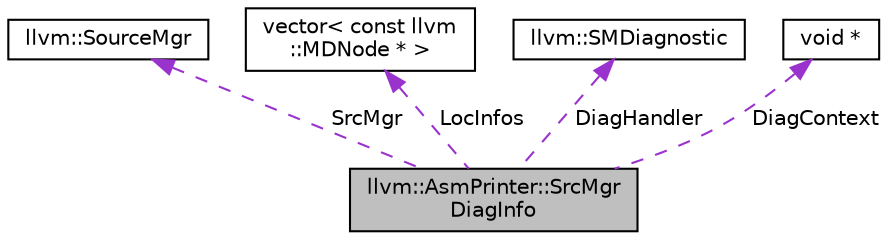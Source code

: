 digraph "llvm::AsmPrinter::SrcMgrDiagInfo"
{
 // LATEX_PDF_SIZE
  bgcolor="transparent";
  edge [fontname="Helvetica",fontsize="10",labelfontname="Helvetica",labelfontsize="10"];
  node [fontname="Helvetica",fontsize="10",shape="box"];
  Node1 [label="llvm::AsmPrinter::SrcMgr\lDiagInfo",height=0.2,width=0.4,color="black", fillcolor="grey75", style="filled", fontcolor="black",tooltip=" "];
  Node2 -> Node1 [dir="back",color="darkorchid3",fontsize="10",style="dashed",label=" SrcMgr" ,fontname="Helvetica"];
  Node2 [label="llvm::SourceMgr",height=0.2,width=0.4,color="black",URL="$classllvm_1_1SourceMgr.html",tooltip="This owns the files read by a parser, handles include stacks, and handles diagnostic wrangling."];
  Node3 -> Node1 [dir="back",color="darkorchid3",fontsize="10",style="dashed",label=" LocInfos" ,fontname="Helvetica"];
  Node3 [label="vector\< const llvm\l::MDNode * \>",height=0.2,width=0.4,color="black",tooltip=" "];
  Node4 -> Node1 [dir="back",color="darkorchid3",fontsize="10",style="dashed",label=" DiagHandler" ,fontname="Helvetica"];
  Node4 [label="llvm::SMDiagnostic",height=0.2,width=0.4,color="black",URL="$classllvm_1_1SMDiagnostic.html",tooltip="Instances of this class encapsulate one diagnostic report, allowing printing to a raw_ostream as a ca..."];
  Node5 -> Node1 [dir="back",color="darkorchid3",fontsize="10",style="dashed",label=" DiagContext" ,fontname="Helvetica"];
  Node5 [label="void *",height=0.2,width=0.4,color="black",tooltip=" "];
}

